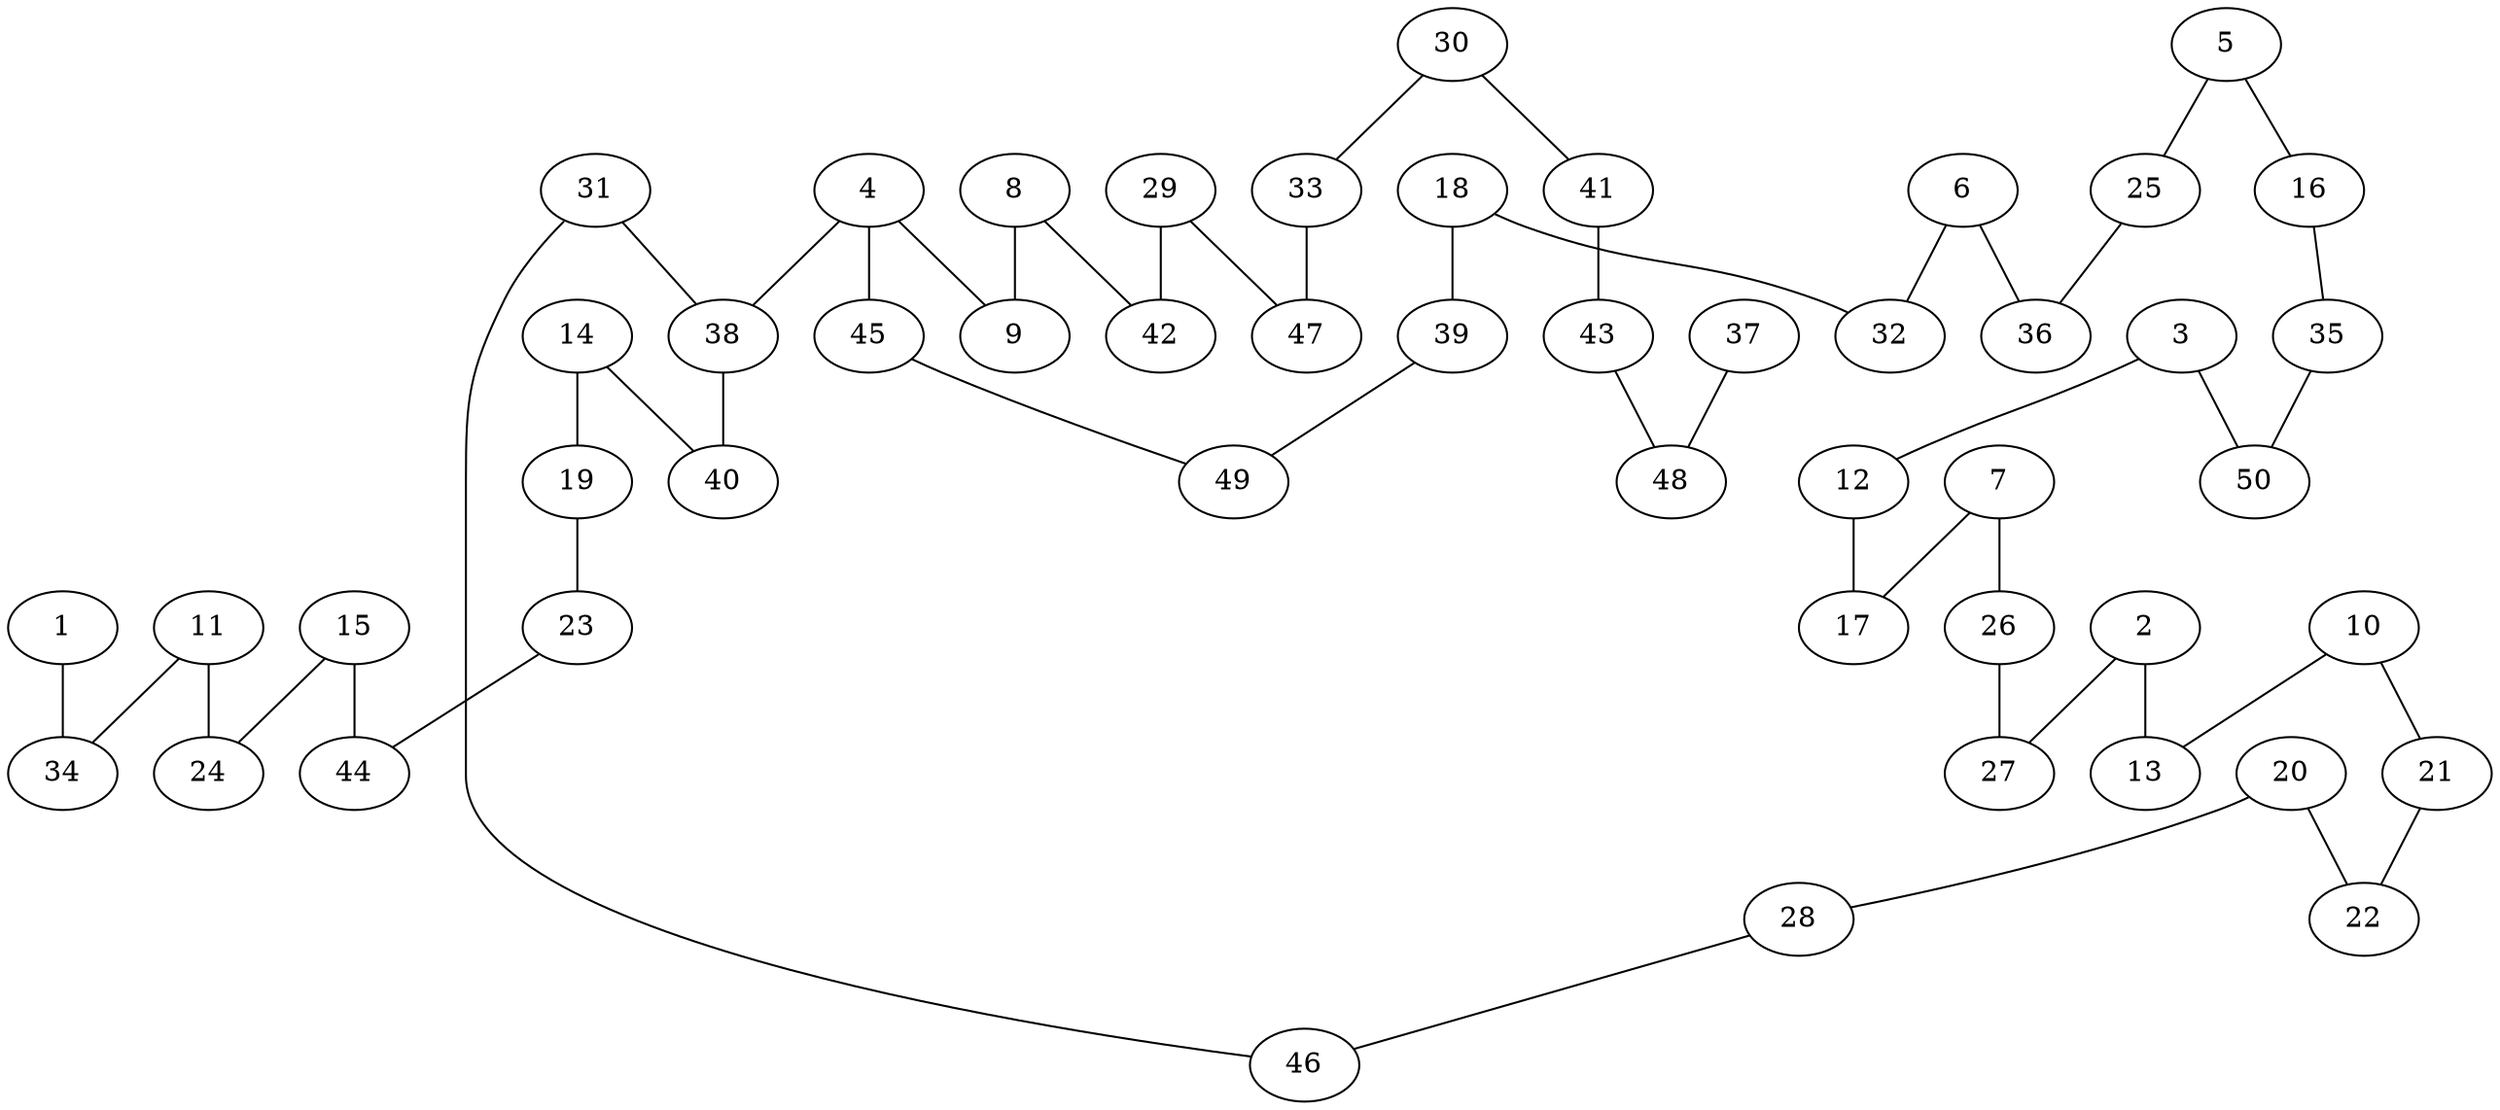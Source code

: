 strict graph G { 
 

    1 --  34
    1 --  34
    2 --  13
    2 --  27
    2 --  13
    2 --  27
    3 --  12
    3 --  50
    3 --  12
    3 --  50
    4 --  9
    4 --  38
    4 --  45
    4 --  9
    4 --  38
    4 --  45
    5 --  16
    5 --  25
    5 --  16
    5 --  25
    6 --  32
    6 --  36
    6 --  32
    6 --  36
    7 --  17
    7 --  26
    7 --  17
    7 --  26
    8 --  9
    8 --  42
    8 --  9
    8 --  42
    9 --  4
    9 --  8
    9 --  4
    9 --  8
    10 --  13
    10 --  21
    10 --  13
    10 --  21
    11 --  24
    11 --  34
    11 --  24
    11 --  34
    12 --  3
    12 --  3
    12 --  17
    12 --  17
    13 --  2
    13 --  10
    13 --  2
    13 --  10
    14 --  19
    14 --  40
    14 --  19
    14 --  40
    15 --  24
    15 --  44
    15 --  24
    15 --  44
    16 --  5
    16 --  5
    16 --  35
    16 --  35
    17 --  7
    17 --  12
    17 --  7
    17 --  12
    18 --  32
    18 --  39
    18 --  32
    18 --  39
    19 --  14
    19 --  14
    19 --  23
    19 --  23
    20 --  22
    20 --  28
    20 --  22
    20 --  28
    21 --  10
    21 --  10
    21 --  22
    21 --  22
    22 --  20
    22 --  21
    22 --  20
    22 --  21
    23 --  19
    23 --  19
    23 --  44
    23 --  44
    24 --  11
    24 --  15
    24 --  11
    24 --  15
    25 --  5
    25 --  5
    25 --  36
    25 --  36
    26 --  7
    26 --  7
    26 --  27
    26 --  27
    27 --  2
    27 --  26
    27 --  2
    27 --  26
    28 --  20
    28 --  20
    28 --  46
    28 --  46
    29 --  42
    29 --  47
    29 --  42
    29 --  47
    30 --  33
    30 --  41
    30 --  33
    30 --  41
    31 --  38
    31 --  46
    31 --  38
    31 --  46
    32 --  6
    32 --  18
    32 --  6
    32 --  18
    33 --  30
    33 --  30
    33 --  47
    33 --  47
    34 --  1
    34 --  11
    34 --  1
    34 --  11
    35 --  16
    35 --  16
    35 --  50
    35 --  50
    36 --  6
    36 --  25
    36 --  6
    36 --  25
    37 --  48
    37 --  48
    38 --  4
    38 --  31
    38 --  4
    38 --  31
    38 --  40
    38 --  40
    39 --  18
    39 --  18
    39 --  49
    39 --  49
    40 --  14
    40 --  38
    40 --  14
    40 --  38
    41 --  30
    41 --  30
    41 --  43
    41 --  43
    42 --  8
    42 --  29
    42 --  8
    42 --  29
    43 --  41
    43 --  41
    43 --  48
    43 --  48
    44 --  15
    44 --  23
    44 --  15
    44 --  23
    45 --  4
    45 --  4
    45 --  49
    45 --  49
    46 --  28
    46 --  31
    46 --  28
    46 --  31
    47 --  29
    47 --  33
    47 --  29
    47 --  33
    48 --  37
    48 --  43
    48 --  37
    48 --  43
    49 --  39
    49 --  45
    49 --  39
    49 --  45
    50 --  3
    50 --  35
    50 --  3
    50 --  35

 }